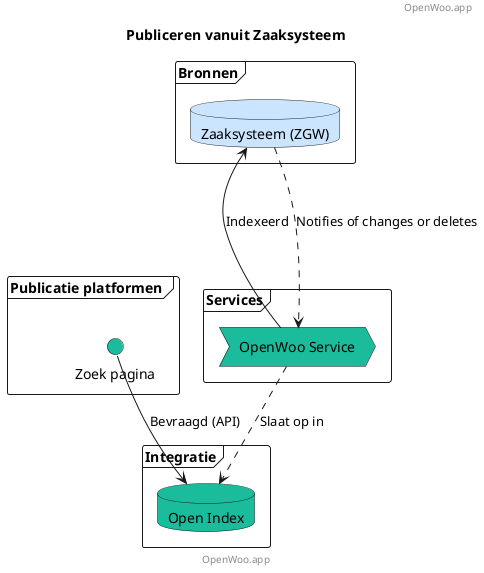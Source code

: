 @startuml
title Publiceren vanuit Zaaksysteem
footer: OpenWoo.app
header: OpenWoo.app

' Publicatie platformen (Laag 5 UI)
frame "Publicatie platformen " {
    interface "Zoek pagina" as Searchsite #1abc9c
}

' Services(Laag 4)
frame "Services" {
    process "OpenWoo Service"  as OWS #1abc9c
}

' Integratie (Laag 3)
frame "Integratie" {
    database "Open Index"  as OI #1abc9c
}

' Bronnen (Laag 2)
frame "Bronnen" {
    database "Zaaksysteem (ZGW)" as ZRC #cce5ff
}


Searchsite -down-> OI : Bevraagd (API)
OWS -down-> ZRC: Indexeerd
OWS ..> OI: Slaat op in
ZRC ..-> OWS : Notifies of changes or deletes

@enduml
